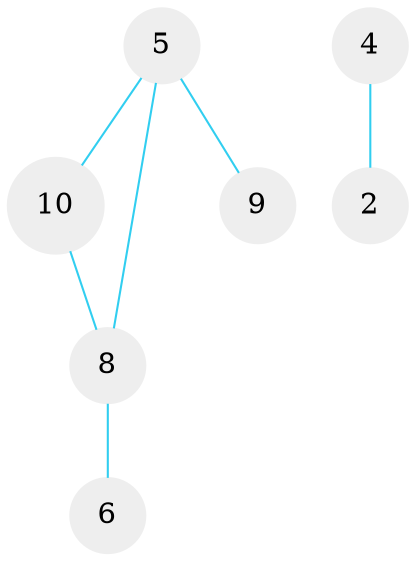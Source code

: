 graph g{
node [shape=circle];
node [style=filled];
node [fillcolor="#EEEEEE"];
node [color="#EEEEEE"];
edge [color="#31CEF0"];
5--10;
4--2;
5--8;
5--9;
8--6;
10--8;
}